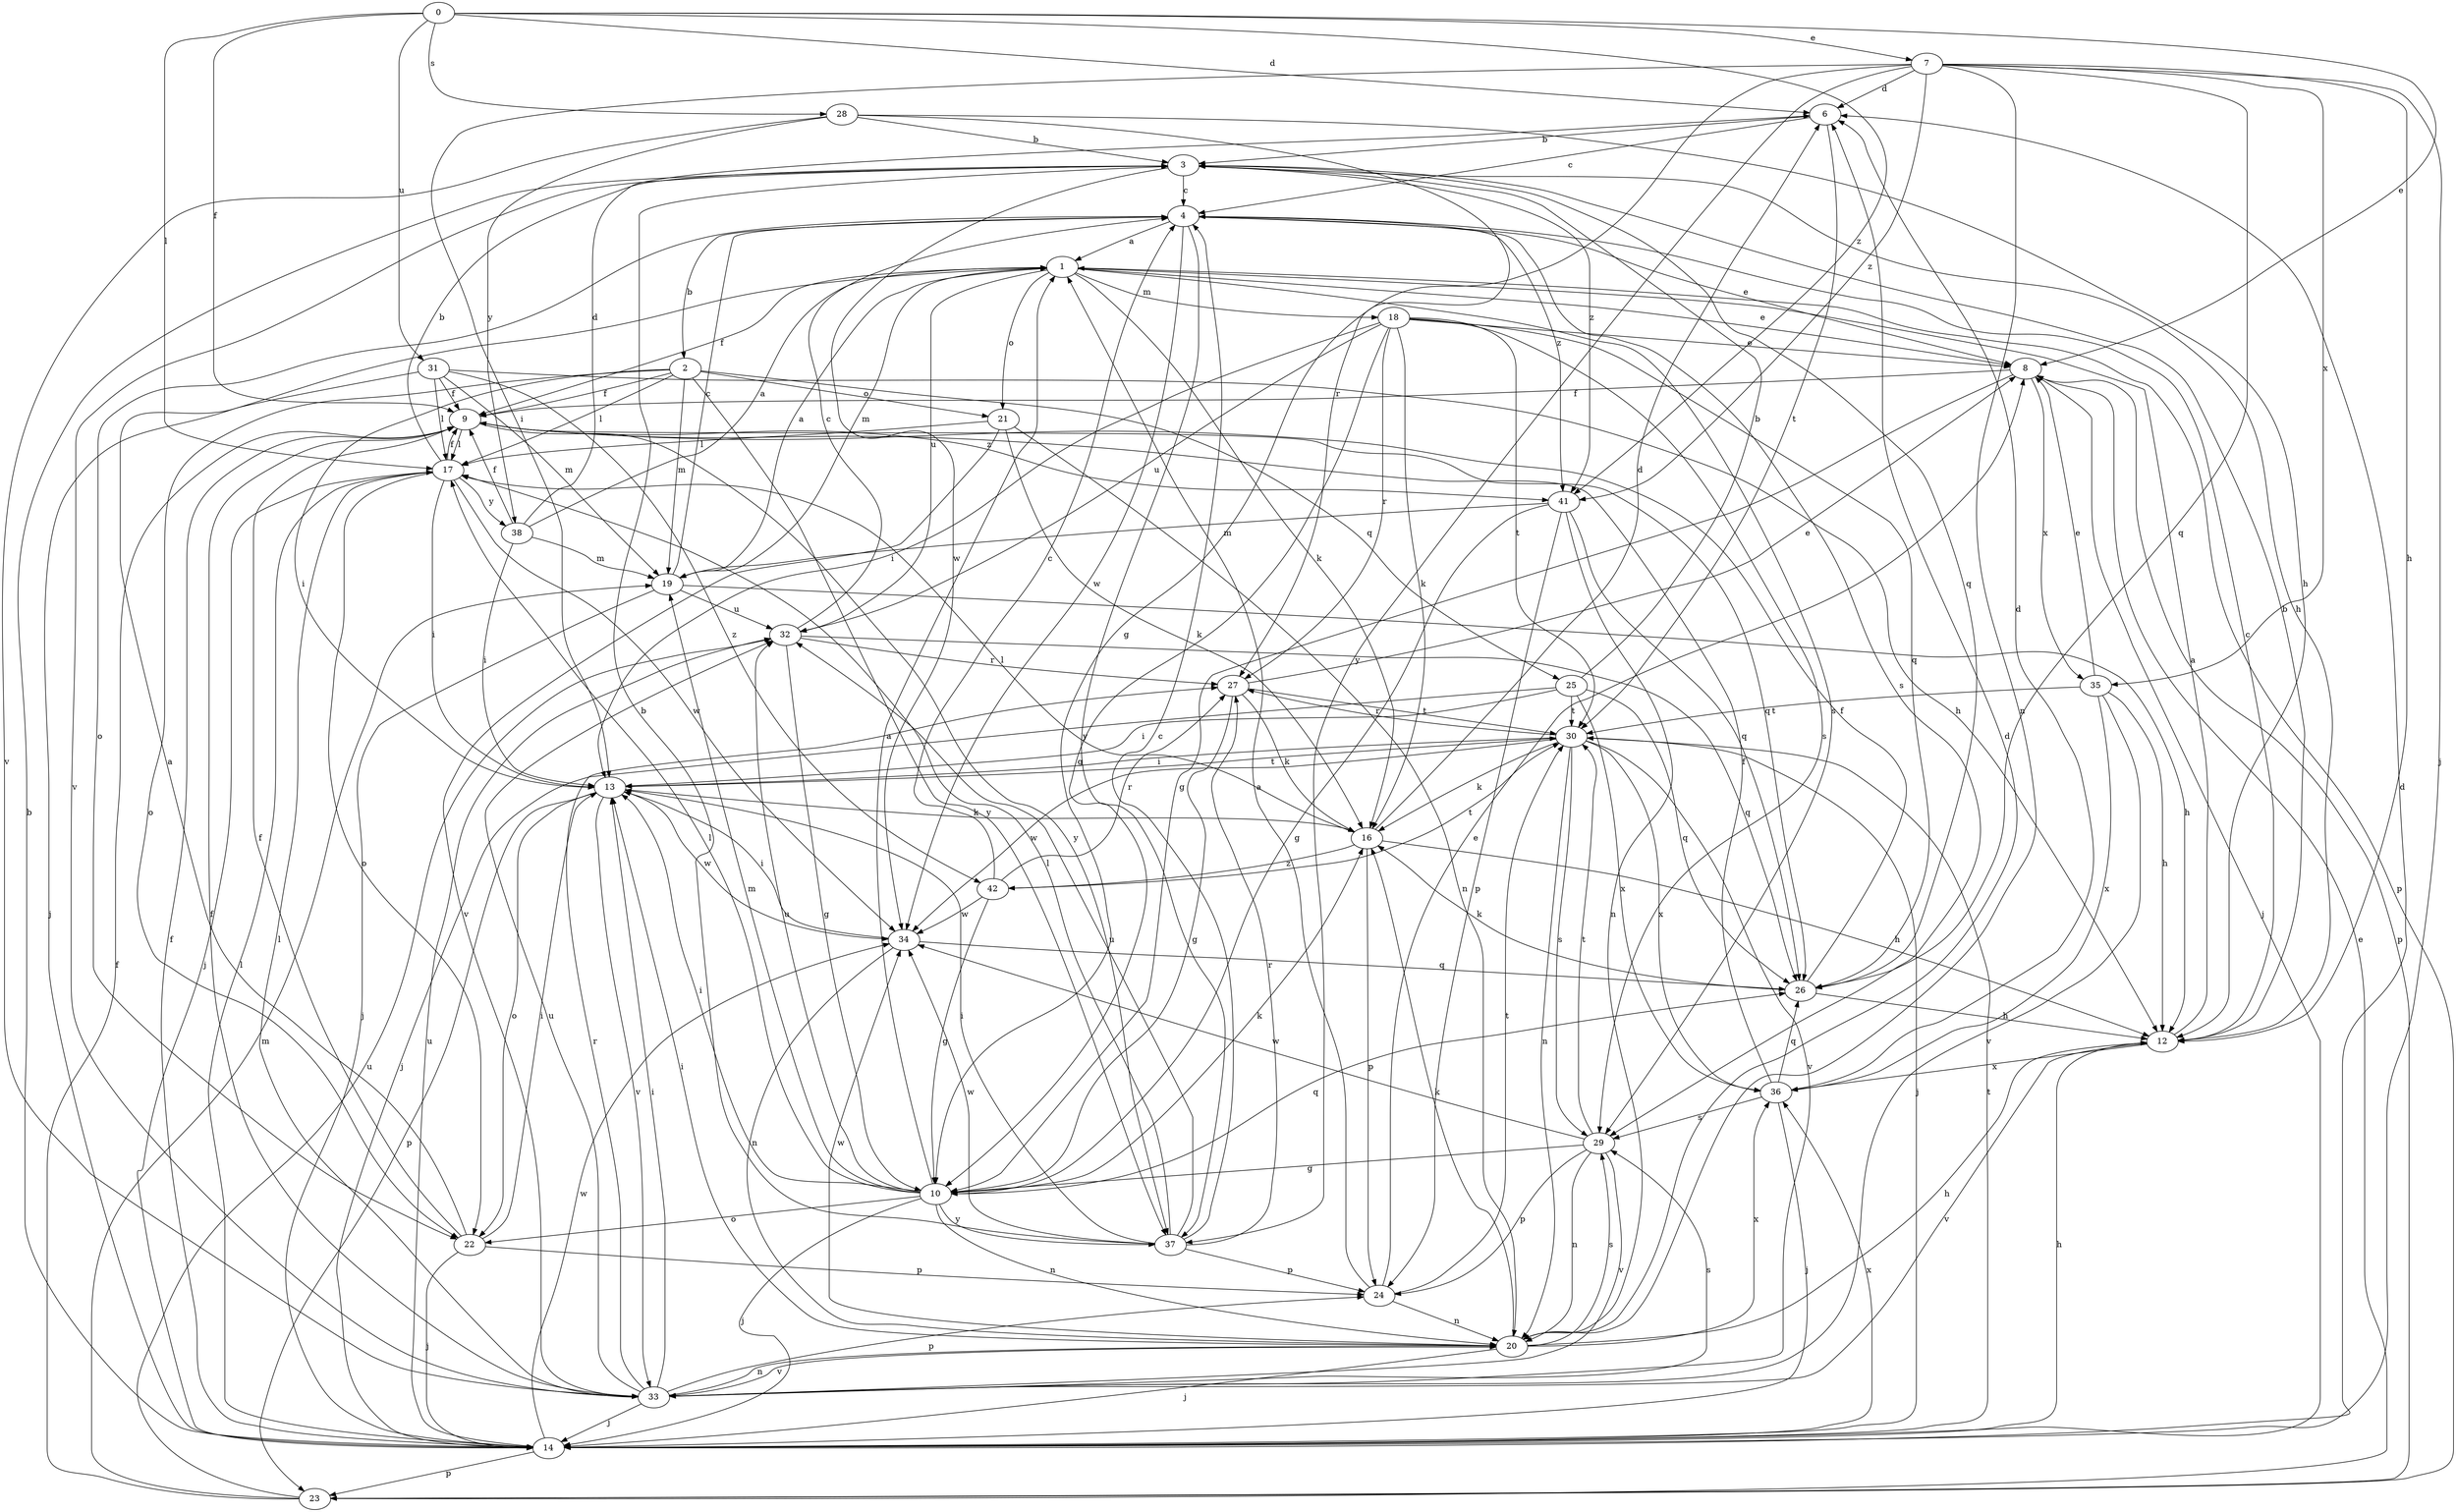 strict digraph  {
0;
1;
2;
3;
4;
6;
7;
8;
9;
10;
12;
13;
14;
16;
17;
18;
19;
20;
21;
22;
23;
24;
25;
26;
27;
28;
29;
30;
31;
32;
33;
34;
35;
36;
37;
38;
41;
42;
0 -> 6  [label=d];
0 -> 7  [label=e];
0 -> 8  [label=e];
0 -> 9  [label=f];
0 -> 17  [label=l];
0 -> 28  [label=s];
0 -> 31  [label=u];
0 -> 41  [label=z];
1 -> 8  [label=e];
1 -> 9  [label=f];
1 -> 16  [label=k];
1 -> 18  [label=m];
1 -> 19  [label=m];
1 -> 21  [label=o];
1 -> 23  [label=p];
1 -> 29  [label=s];
1 -> 32  [label=u];
2 -> 9  [label=f];
2 -> 13  [label=i];
2 -> 17  [label=l];
2 -> 19  [label=m];
2 -> 21  [label=o];
2 -> 22  [label=o];
2 -> 25  [label=q];
2 -> 37  [label=y];
3 -> 4  [label=c];
3 -> 12  [label=h];
3 -> 26  [label=q];
3 -> 33  [label=v];
3 -> 34  [label=w];
3 -> 41  [label=z];
4 -> 1  [label=a];
4 -> 2  [label=b];
4 -> 8  [label=e];
4 -> 22  [label=o];
4 -> 29  [label=s];
4 -> 34  [label=w];
4 -> 37  [label=y];
4 -> 41  [label=z];
6 -> 3  [label=b];
6 -> 4  [label=c];
6 -> 30  [label=t];
7 -> 6  [label=d];
7 -> 10  [label=g];
7 -> 12  [label=h];
7 -> 13  [label=i];
7 -> 14  [label=j];
7 -> 20  [label=n];
7 -> 26  [label=q];
7 -> 35  [label=x];
7 -> 37  [label=y];
7 -> 41  [label=z];
8 -> 9  [label=f];
8 -> 10  [label=g];
8 -> 14  [label=j];
8 -> 23  [label=p];
8 -> 35  [label=x];
9 -> 17  [label=l];
9 -> 26  [label=q];
9 -> 37  [label=y];
9 -> 41  [label=z];
10 -> 1  [label=a];
10 -> 13  [label=i];
10 -> 14  [label=j];
10 -> 16  [label=k];
10 -> 17  [label=l];
10 -> 19  [label=m];
10 -> 20  [label=n];
10 -> 22  [label=o];
10 -> 26  [label=q];
10 -> 32  [label=u];
10 -> 37  [label=y];
12 -> 1  [label=a];
12 -> 3  [label=b];
12 -> 4  [label=c];
12 -> 33  [label=v];
12 -> 36  [label=x];
13 -> 16  [label=k];
13 -> 22  [label=o];
13 -> 23  [label=p];
13 -> 30  [label=t];
13 -> 33  [label=v];
13 -> 34  [label=w];
14 -> 3  [label=b];
14 -> 6  [label=d];
14 -> 9  [label=f];
14 -> 12  [label=h];
14 -> 17  [label=l];
14 -> 23  [label=p];
14 -> 30  [label=t];
14 -> 32  [label=u];
14 -> 34  [label=w];
14 -> 36  [label=x];
16 -> 6  [label=d];
16 -> 12  [label=h];
16 -> 17  [label=l];
16 -> 24  [label=p];
16 -> 42  [label=z];
17 -> 3  [label=b];
17 -> 9  [label=f];
17 -> 13  [label=i];
17 -> 14  [label=j];
17 -> 22  [label=o];
17 -> 34  [label=w];
17 -> 38  [label=y];
18 -> 8  [label=e];
18 -> 10  [label=g];
18 -> 13  [label=i];
18 -> 16  [label=k];
18 -> 26  [label=q];
18 -> 27  [label=r];
18 -> 29  [label=s];
18 -> 30  [label=t];
18 -> 32  [label=u];
19 -> 1  [label=a];
19 -> 4  [label=c];
19 -> 12  [label=h];
19 -> 14  [label=j];
19 -> 32  [label=u];
20 -> 6  [label=d];
20 -> 12  [label=h];
20 -> 13  [label=i];
20 -> 14  [label=j];
20 -> 16  [label=k];
20 -> 29  [label=s];
20 -> 33  [label=v];
20 -> 34  [label=w];
20 -> 36  [label=x];
21 -> 16  [label=k];
21 -> 17  [label=l];
21 -> 20  [label=n];
21 -> 33  [label=v];
22 -> 1  [label=a];
22 -> 9  [label=f];
22 -> 13  [label=i];
22 -> 14  [label=j];
22 -> 24  [label=p];
23 -> 8  [label=e];
23 -> 9  [label=f];
23 -> 19  [label=m];
23 -> 32  [label=u];
24 -> 1  [label=a];
24 -> 8  [label=e];
24 -> 20  [label=n];
24 -> 30  [label=t];
25 -> 3  [label=b];
25 -> 13  [label=i];
25 -> 14  [label=j];
25 -> 26  [label=q];
25 -> 30  [label=t];
25 -> 36  [label=x];
26 -> 9  [label=f];
26 -> 12  [label=h];
26 -> 16  [label=k];
27 -> 8  [label=e];
27 -> 10  [label=g];
27 -> 16  [label=k];
27 -> 30  [label=t];
28 -> 3  [label=b];
28 -> 12  [label=h];
28 -> 27  [label=r];
28 -> 33  [label=v];
28 -> 38  [label=y];
29 -> 10  [label=g];
29 -> 20  [label=n];
29 -> 24  [label=p];
29 -> 30  [label=t];
29 -> 33  [label=v];
29 -> 34  [label=w];
30 -> 13  [label=i];
30 -> 14  [label=j];
30 -> 16  [label=k];
30 -> 20  [label=n];
30 -> 27  [label=r];
30 -> 29  [label=s];
30 -> 33  [label=v];
30 -> 34  [label=w];
30 -> 36  [label=x];
31 -> 9  [label=f];
31 -> 12  [label=h];
31 -> 14  [label=j];
31 -> 17  [label=l];
31 -> 19  [label=m];
31 -> 42  [label=z];
32 -> 4  [label=c];
32 -> 10  [label=g];
32 -> 26  [label=q];
32 -> 27  [label=r];
33 -> 9  [label=f];
33 -> 13  [label=i];
33 -> 14  [label=j];
33 -> 17  [label=l];
33 -> 20  [label=n];
33 -> 24  [label=p];
33 -> 27  [label=r];
33 -> 29  [label=s];
33 -> 32  [label=u];
34 -> 13  [label=i];
34 -> 20  [label=n];
34 -> 26  [label=q];
35 -> 8  [label=e];
35 -> 12  [label=h];
35 -> 30  [label=t];
35 -> 33  [label=v];
35 -> 36  [label=x];
36 -> 6  [label=d];
36 -> 9  [label=f];
36 -> 14  [label=j];
36 -> 26  [label=q];
36 -> 29  [label=s];
37 -> 3  [label=b];
37 -> 4  [label=c];
37 -> 13  [label=i];
37 -> 17  [label=l];
37 -> 24  [label=p];
37 -> 27  [label=r];
37 -> 32  [label=u];
37 -> 34  [label=w];
38 -> 1  [label=a];
38 -> 6  [label=d];
38 -> 9  [label=f];
38 -> 13  [label=i];
38 -> 19  [label=m];
41 -> 10  [label=g];
41 -> 19  [label=m];
41 -> 20  [label=n];
41 -> 24  [label=p];
41 -> 26  [label=q];
42 -> 4  [label=c];
42 -> 10  [label=g];
42 -> 27  [label=r];
42 -> 30  [label=t];
42 -> 34  [label=w];
}
